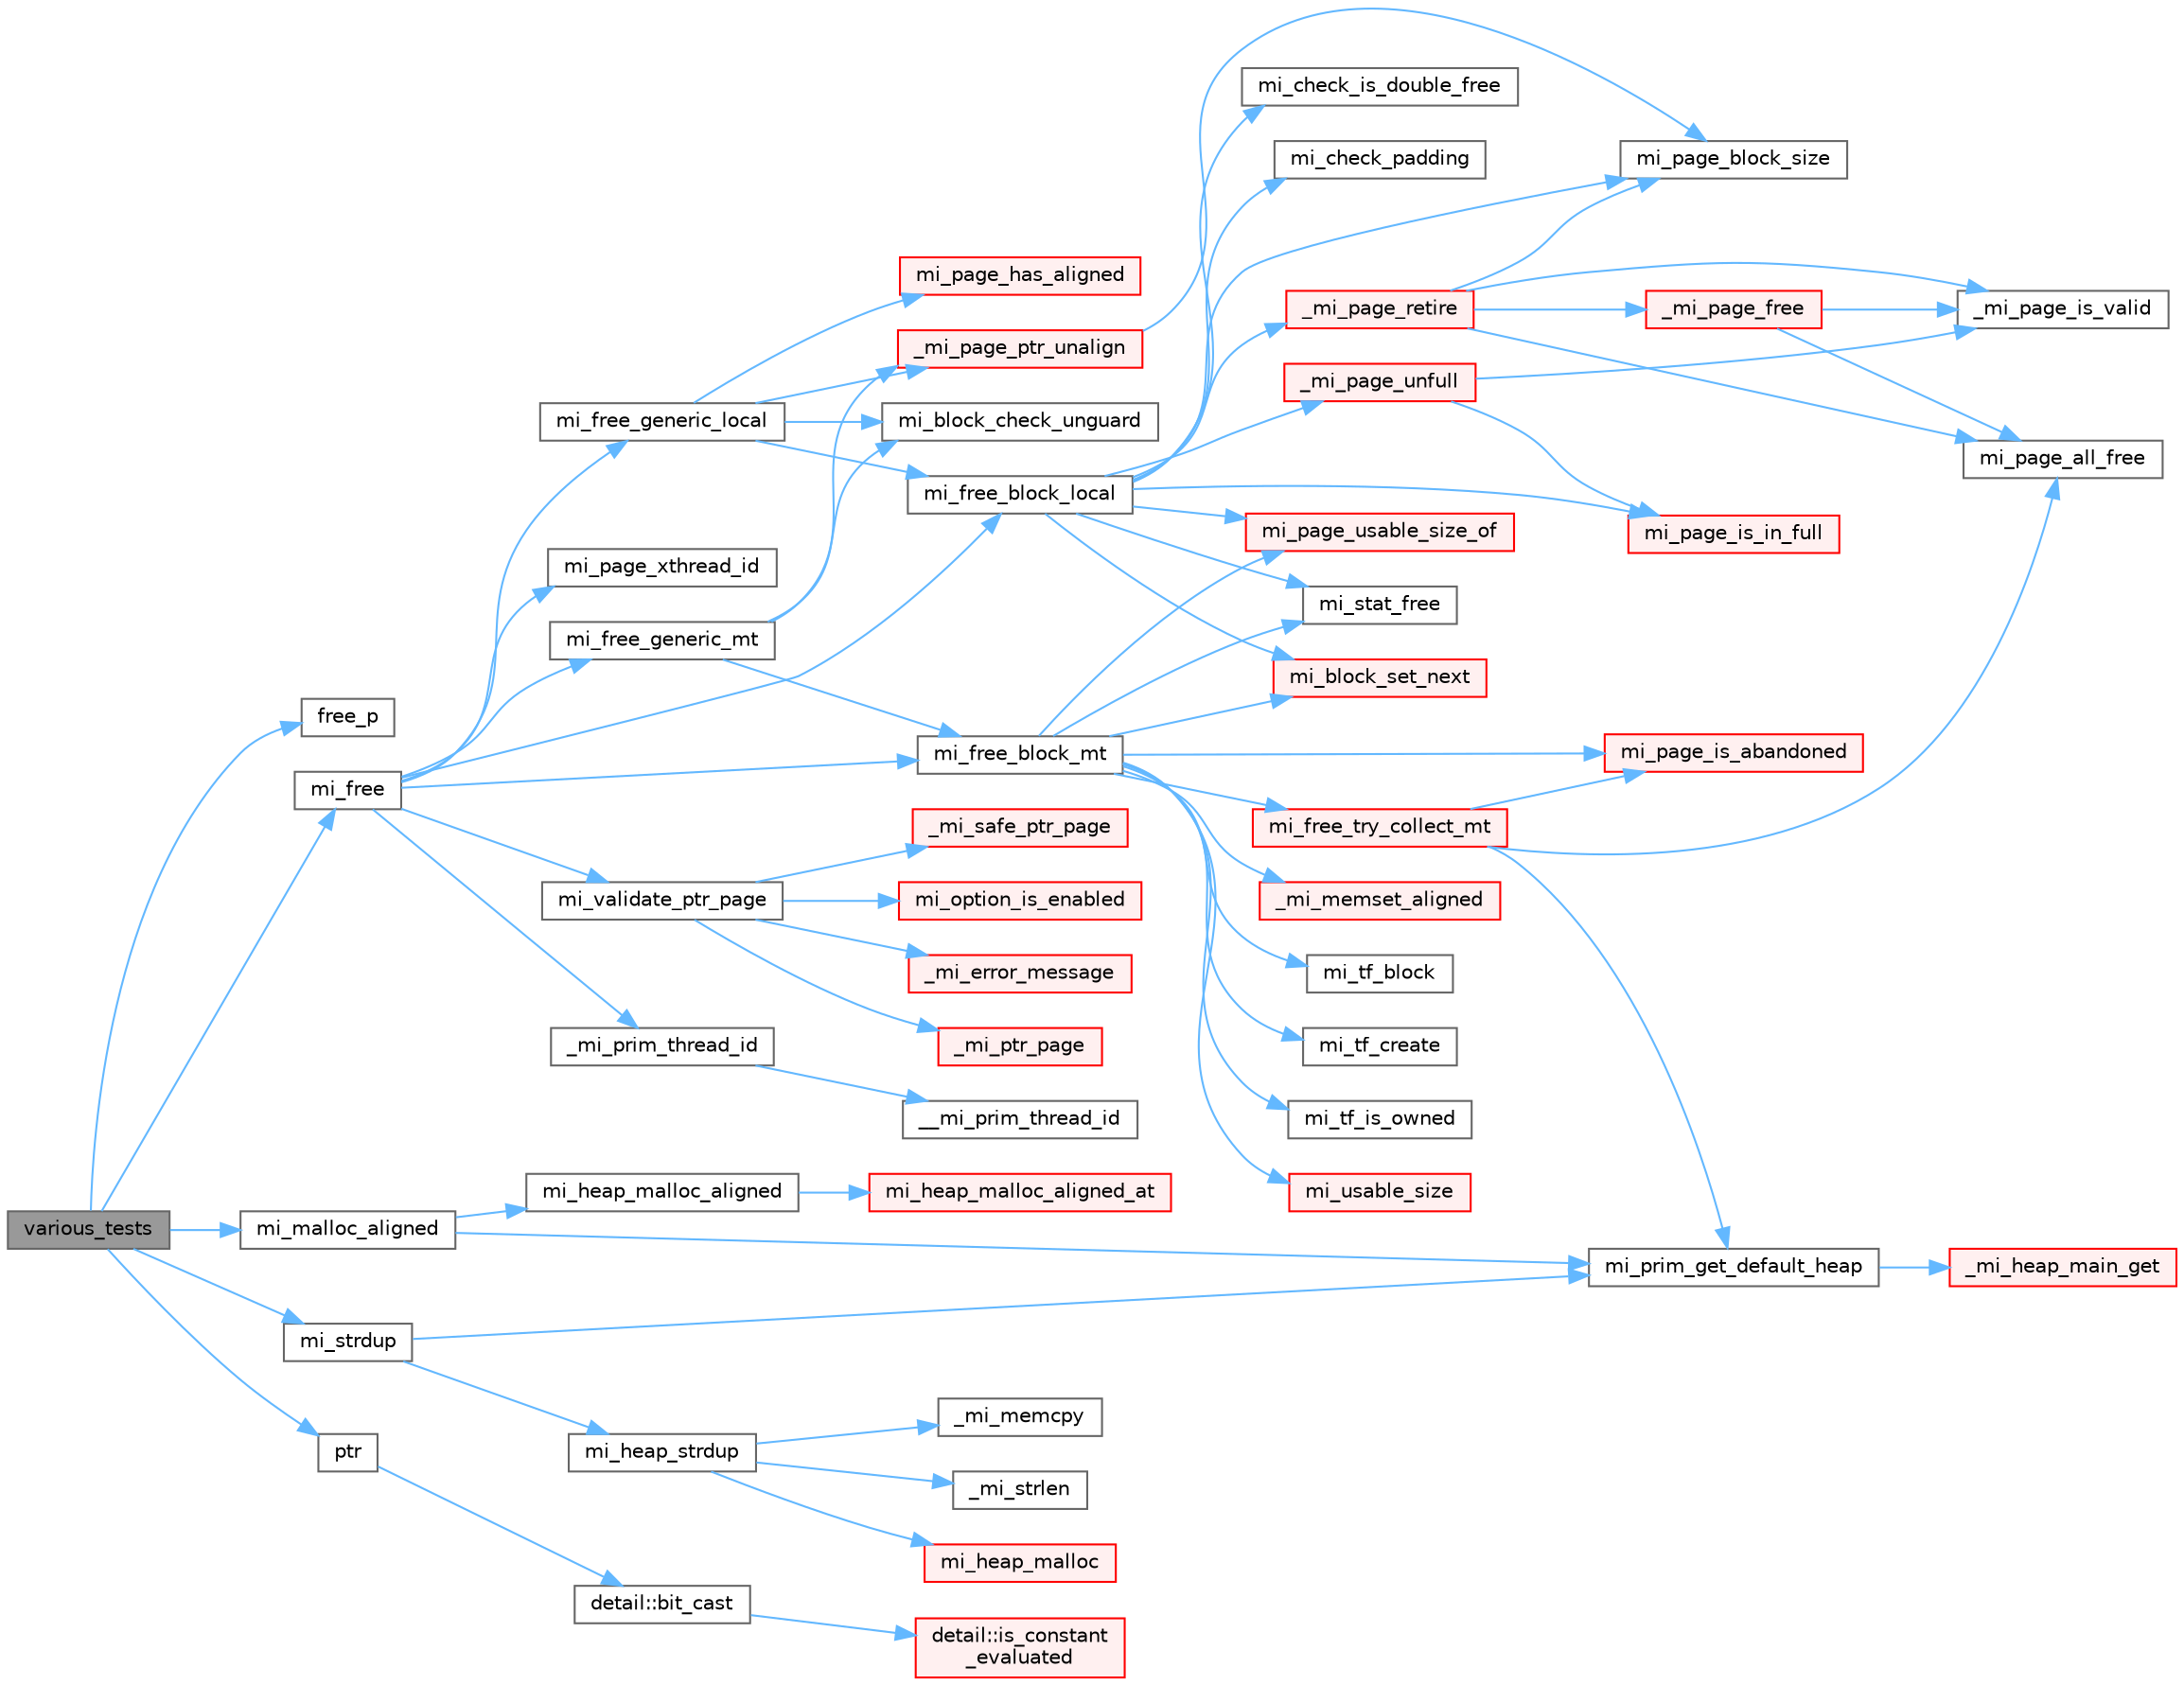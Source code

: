 digraph "various_tests"
{
 // LATEX_PDF_SIZE
  bgcolor="transparent";
  edge [fontname=Helvetica,fontsize=10,labelfontname=Helvetica,labelfontsize=10];
  node [fontname=Helvetica,fontsize=10,shape=box,height=0.2,width=0.4];
  rankdir="LR";
  Node1 [id="Node000001",label="various_tests",height=0.2,width=0.4,color="gray40", fillcolor="grey60", style="filled", fontcolor="black",tooltip=" "];
  Node1 -> Node2 [id="edge67_Node000001_Node000002",color="steelblue1",style="solid",tooltip=" "];
  Node2 [id="Node000002",label="free_p",height=0.2,width=0.4,color="grey40", fillcolor="white", style="filled",URL="$main-override_8cpp.html#a377b334fe1a7096c5aea026083ac96e7",tooltip=" "];
  Node1 -> Node3 [id="edge68_Node000001_Node000003",color="steelblue1",style="solid",tooltip=" "];
  Node3 [id="Node000003",label="mi_free",height=0.2,width=0.4,color="grey40", fillcolor="white", style="filled",URL="$group__malloc.html#gaf2c7b89c327d1f60f59e68b9ea644d95",tooltip=" "];
  Node3 -> Node4 [id="edge69_Node000003_Node000004",color="steelblue1",style="solid",tooltip=" "];
  Node4 [id="Node000004",label="_mi_prim_thread_id",height=0.2,width=0.4,color="grey40", fillcolor="white", style="filled",URL="$prim_8h.html#a3875c92cbb791d0a7c69bc1fd2df6804",tooltip=" "];
  Node4 -> Node5 [id="edge70_Node000004_Node000005",color="steelblue1",style="solid",tooltip=" "];
  Node5 [id="Node000005",label="__mi_prim_thread_id",height=0.2,width=0.4,color="grey40", fillcolor="white", style="filled",URL="$prim_8h.html#a42ea20cb0253ec21dff5f6770927df20",tooltip=" "];
  Node3 -> Node6 [id="edge71_Node000003_Node000006",color="steelblue1",style="solid",tooltip=" "];
  Node6 [id="Node000006",label="mi_free_block_local",height=0.2,width=0.4,color="grey40", fillcolor="white", style="filled",URL="$free_8c.html#a4ea336aeb08fb4786186f6087a751d3c",tooltip=" "];
  Node6 -> Node7 [id="edge72_Node000006_Node000007",color="steelblue1",style="solid",tooltip=" "];
  Node7 [id="Node000007",label="_mi_page_retire",height=0.2,width=0.4,color="red", fillcolor="#FFF0F0", style="filled",URL="$page_8c.html#a54b1e58a3b88604ea8dc4d9220f4c32c",tooltip=" "];
  Node7 -> Node8 [id="edge73_Node000007_Node000008",color="steelblue1",style="solid",tooltip=" "];
  Node8 [id="Node000008",label="_mi_page_free",height=0.2,width=0.4,color="red", fillcolor="#FFF0F0", style="filled",URL="$page_8c.html#a1c5c78a8becee842d5b9444a2ee67a3b",tooltip=" "];
  Node8 -> Node228 [id="edge74_Node000008_Node000228",color="steelblue1",style="solid",tooltip=" "];
  Node228 [id="Node000228",label="_mi_page_is_valid",height=0.2,width=0.4,color="grey40", fillcolor="white", style="filled",URL="$_e_a_s_t_l_2packages_2mimalloc_2include_2mimalloc_2internal_8h.html#af1d572618734511626662f9f7befb8e9",tooltip=" "];
  Node8 -> Node218 [id="edge75_Node000008_Node000218",color="steelblue1",style="solid",tooltip=" "];
  Node218 [id="Node000218",label="mi_page_all_free",height=0.2,width=0.4,color="grey40", fillcolor="white", style="filled",URL="$_e_a_s_t_l_2packages_2mimalloc_2include_2mimalloc_2internal_8h.html#adfd6d23350810ca36986ffbc5459c93d",tooltip=" "];
  Node7 -> Node228 [id="edge76_Node000007_Node000228",color="steelblue1",style="solid",tooltip=" "];
  Node7 -> Node218 [id="edge77_Node000007_Node000218",color="steelblue1",style="solid",tooltip=" "];
  Node7 -> Node178 [id="edge78_Node000007_Node000178",color="steelblue1",style="solid",tooltip=" "];
  Node178 [id="Node000178",label="mi_page_block_size",height=0.2,width=0.4,color="grey40", fillcolor="white", style="filled",URL="$_e_a_s_t_l_2packages_2mimalloc_2include_2mimalloc_2internal_8h.html#a6134893990c1f09da2b40092ceecc780",tooltip=" "];
  Node6 -> Node246 [id="edge79_Node000006_Node000246",color="steelblue1",style="solid",tooltip=" "];
  Node246 [id="Node000246",label="_mi_page_unfull",height=0.2,width=0.4,color="red", fillcolor="#FFF0F0", style="filled",URL="$page_8c.html#a56fb2dd5b89d7848f041fc2f9ad189a0",tooltip=" "];
  Node246 -> Node228 [id="edge80_Node000246_Node000228",color="steelblue1",style="solid",tooltip=" "];
  Node246 -> Node232 [id="edge81_Node000246_Node000232",color="steelblue1",style="solid",tooltip=" "];
  Node232 [id="Node000232",label="mi_page_is_in_full",height=0.2,width=0.4,color="red", fillcolor="#FFF0F0", style="filled",URL="$_e_a_s_t_l_2packages_2mimalloc_2include_2mimalloc_2internal_8h.html#a250f4d0710309fb1cff782cd06644842",tooltip=" "];
  Node6 -> Node249 [id="edge82_Node000006_Node000249",color="steelblue1",style="solid",tooltip=" "];
  Node249 [id="Node000249",label="mi_block_set_next",height=0.2,width=0.4,color="red", fillcolor="#FFF0F0", style="filled",URL="$_e_a_s_t_l_2packages_2mimalloc_2include_2mimalloc_2internal_8h.html#ac7b440a922454c163ed1139aac9b946d",tooltip=" "];
  Node6 -> Node253 [id="edge83_Node000006_Node000253",color="steelblue1",style="solid",tooltip=" "];
  Node253 [id="Node000253",label="mi_check_is_double_free",height=0.2,width=0.4,color="grey40", fillcolor="white", style="filled",URL="$free_8c.html#ad23f1572e5f6b82c4c59a43fb9f0595d",tooltip=" "];
  Node6 -> Node254 [id="edge84_Node000006_Node000254",color="steelblue1",style="solid",tooltip=" "];
  Node254 [id="Node000254",label="mi_check_padding",height=0.2,width=0.4,color="grey40", fillcolor="white", style="filled",URL="$free_8c.html#a607d73b1962b5676b5fb0a58d0eda6d8",tooltip=" "];
  Node6 -> Node178 [id="edge85_Node000006_Node000178",color="steelblue1",style="solid",tooltip=" "];
  Node6 -> Node232 [id="edge86_Node000006_Node000232",color="steelblue1",style="solid",tooltip=" "];
  Node6 -> Node255 [id="edge87_Node000006_Node000255",color="steelblue1",style="solid",tooltip=" "];
  Node255 [id="Node000255",label="mi_page_usable_size_of",height=0.2,width=0.4,color="red", fillcolor="#FFF0F0", style="filled",URL="$free_8c.html#a26335e66b160c5319806a2e33f7b70e7",tooltip=" "];
  Node6 -> Node257 [id="edge88_Node000006_Node000257",color="steelblue1",style="solid",tooltip=" "];
  Node257 [id="Node000257",label="mi_stat_free",height=0.2,width=0.4,color="grey40", fillcolor="white", style="filled",URL="$free_8c.html#a559045bfe8e993e8ee3e7aef40cf1e35",tooltip=" "];
  Node3 -> Node258 [id="edge89_Node000003_Node000258",color="steelblue1",style="solid",tooltip=" "];
  Node258 [id="Node000258",label="mi_free_block_mt",height=0.2,width=0.4,color="grey40", fillcolor="white", style="filled",URL="$free_8c.html#af5ffcf95b8bfc34e499ae3b203e72475",tooltip=" "];
  Node258 -> Node141 [id="edge90_Node000258_Node000141",color="steelblue1",style="solid",tooltip=" "];
  Node141 [id="Node000141",label="_mi_memset_aligned",height=0.2,width=0.4,color="red", fillcolor="#FFF0F0", style="filled",URL="$_e_a_s_t_l_2packages_2mimalloc_2include_2mimalloc_2internal_8h.html#a770dbf90c89e7e7761f2f99c0fc28115",tooltip=" "];
  Node258 -> Node249 [id="edge91_Node000258_Node000249",color="steelblue1",style="solid",tooltip=" "];
  Node258 -> Node259 [id="edge92_Node000258_Node000259",color="steelblue1",style="solid",tooltip=" "];
  Node259 [id="Node000259",label="mi_free_try_collect_mt",height=0.2,width=0.4,color="red", fillcolor="#FFF0F0", style="filled",URL="$free_8c.html#a95d8dc8cc63abfde145fac55e9353d24",tooltip=" "];
  Node259 -> Node218 [id="edge93_Node000259_Node000218",color="steelblue1",style="solid",tooltip=" "];
  Node259 -> Node222 [id="edge94_Node000259_Node000222",color="steelblue1",style="solid",tooltip=" "];
  Node222 [id="Node000222",label="mi_page_is_abandoned",height=0.2,width=0.4,color="red", fillcolor="#FFF0F0", style="filled",URL="$_e_a_s_t_l_2packages_2mimalloc_2include_2mimalloc_2internal_8h.html#aa75f964d916bd58a37861b88491c51fb",tooltip=" "];
  Node259 -> Node268 [id="edge95_Node000259_Node000268",color="steelblue1",style="solid",tooltip=" "];
  Node268 [id="Node000268",label="mi_prim_get_default_heap",height=0.2,width=0.4,color="grey40", fillcolor="white", style="filled",URL="$prim_8h.html#a986e62564728229db3ccecbd6e97fd98",tooltip=" "];
  Node268 -> Node269 [id="edge96_Node000268_Node000269",color="steelblue1",style="solid",tooltip=" "];
  Node269 [id="Node000269",label="_mi_heap_main_get",height=0.2,width=0.4,color="red", fillcolor="#FFF0F0", style="filled",URL="$_e_a_s_t_l_2packages_2mimalloc_2src_2init_8c.html#a1feeb4148fb048caf23361152895a55c",tooltip=" "];
  Node258 -> Node222 [id="edge97_Node000258_Node000222",color="steelblue1",style="solid",tooltip=" "];
  Node258 -> Node255 [id="edge98_Node000258_Node000255",color="steelblue1",style="solid",tooltip=" "];
  Node258 -> Node257 [id="edge99_Node000258_Node000257",color="steelblue1",style="solid",tooltip=" "];
  Node258 -> Node308 [id="edge100_Node000258_Node000308",color="steelblue1",style="solid",tooltip=" "];
  Node308 [id="Node000308",label="mi_tf_block",height=0.2,width=0.4,color="grey40", fillcolor="white", style="filled",URL="$_e_a_s_t_l_2packages_2mimalloc_2include_2mimalloc_2internal_8h.html#a68f9b45db9fe19930366d0e473bdf791",tooltip=" "];
  Node258 -> Node309 [id="edge101_Node000258_Node000309",color="steelblue1",style="solid",tooltip=" "];
  Node309 [id="Node000309",label="mi_tf_create",height=0.2,width=0.4,color="grey40", fillcolor="white", style="filled",URL="$_e_a_s_t_l_2packages_2mimalloc_2include_2mimalloc_2internal_8h.html#ae5ecd5e45278bd147fbe6720cba0f323",tooltip=" "];
  Node258 -> Node227 [id="edge102_Node000258_Node000227",color="steelblue1",style="solid",tooltip=" "];
  Node227 [id="Node000227",label="mi_tf_is_owned",height=0.2,width=0.4,color="grey40", fillcolor="white", style="filled",URL="$_e_a_s_t_l_2packages_2mimalloc_2include_2mimalloc_2internal_8h.html#aa501cc20d36064923e3d70c4a08879c4",tooltip=" "];
  Node258 -> Node321 [id="edge103_Node000258_Node000321",color="steelblue1",style="solid",tooltip=" "];
  Node321 [id="Node000321",label="mi_usable_size",height=0.2,width=0.4,color="red", fillcolor="#FFF0F0", style="filled",URL="$free_8c.html#ad4efa3dd9163181d18af0361e45dac86",tooltip=" "];
  Node3 -> Node327 [id="edge104_Node000003_Node000327",color="steelblue1",style="solid",tooltip=" "];
  Node327 [id="Node000327",label="mi_free_generic_local",height=0.2,width=0.4,color="grey40", fillcolor="white", style="filled",URL="$free_8c.html#a2e61936ec89160d051a72f0d1f95424f",tooltip=" "];
  Node327 -> Node325 [id="edge105_Node000327_Node000325",color="steelblue1",style="solid",tooltip=" "];
  Node325 [id="Node000325",label="_mi_page_ptr_unalign",height=0.2,width=0.4,color="red", fillcolor="#FFF0F0", style="filled",URL="$free_8c.html#a02c896f799e571b628b2d7747ca9f771",tooltip=" "];
  Node325 -> Node178 [id="edge106_Node000325_Node000178",color="steelblue1",style="solid",tooltip=" "];
  Node327 -> Node328 [id="edge107_Node000327_Node000328",color="steelblue1",style="solid",tooltip=" "];
  Node328 [id="Node000328",label="mi_block_check_unguard",height=0.2,width=0.4,color="grey40", fillcolor="white", style="filled",URL="$free_8c.html#a9faffbac5f73a12ca8d2567027a1c43a",tooltip=" "];
  Node327 -> Node6 [id="edge108_Node000327_Node000006",color="steelblue1",style="solid",tooltip=" "];
  Node327 -> Node323 [id="edge109_Node000327_Node000323",color="steelblue1",style="solid",tooltip=" "];
  Node323 [id="Node000323",label="mi_page_has_aligned",height=0.2,width=0.4,color="red", fillcolor="#FFF0F0", style="filled",URL="$_e_a_s_t_l_2packages_2mimalloc_2include_2mimalloc_2internal_8h.html#ae0b5641b1e2fabf59c84685e08520852",tooltip=" "];
  Node3 -> Node329 [id="edge110_Node000003_Node000329",color="steelblue1",style="solid",tooltip=" "];
  Node329 [id="Node000329",label="mi_free_generic_mt",height=0.2,width=0.4,color="grey40", fillcolor="white", style="filled",URL="$free_8c.html#acc3316883c1cf74f78cb41e5d1b46ced",tooltip=" "];
  Node329 -> Node325 [id="edge111_Node000329_Node000325",color="steelblue1",style="solid",tooltip=" "];
  Node329 -> Node328 [id="edge112_Node000329_Node000328",color="steelblue1",style="solid",tooltip=" "];
  Node329 -> Node258 [id="edge113_Node000329_Node000258",color="steelblue1",style="solid",tooltip=" "];
  Node3 -> Node224 [id="edge114_Node000003_Node000224",color="steelblue1",style="solid",tooltip=" "];
  Node224 [id="Node000224",label="mi_page_xthread_id",height=0.2,width=0.4,color="grey40", fillcolor="white", style="filled",URL="$_e_a_s_t_l_2packages_2mimalloc_2include_2mimalloc_2internal_8h.html#af15a53be4fb9aa00af3c25632b1b1dac",tooltip=" "];
  Node3 -> Node326 [id="edge115_Node000003_Node000326",color="steelblue1",style="solid",tooltip=" "];
  Node326 [id="Node000326",label="mi_validate_ptr_page",height=0.2,width=0.4,color="grey40", fillcolor="white", style="filled",URL="$free_8c.html#a3c325fa47ff6342dca1b913607844b93",tooltip=" "];
  Node326 -> Node137 [id="edge116_Node000326_Node000137",color="steelblue1",style="solid",tooltip=" "];
  Node137 [id="Node000137",label="_mi_error_message",height=0.2,width=0.4,color="red", fillcolor="#FFF0F0", style="filled",URL="$options_8c.html#a2bebc073bcaac71658e57bb260c2e426",tooltip=" "];
  Node326 -> Node211 [id="edge117_Node000326_Node000211",color="steelblue1",style="solid",tooltip=" "];
  Node211 [id="Node000211",label="_mi_ptr_page",height=0.2,width=0.4,color="red", fillcolor="#FFF0F0", style="filled",URL="$_e_a_s_t_l_2packages_2mimalloc_2include_2mimalloc_2internal_8h.html#acd84a462a2045538d19ecc56e6cc29f6",tooltip=" "];
  Node326 -> Node215 [id="edge118_Node000326_Node000215",color="steelblue1",style="solid",tooltip=" "];
  Node215 [id="Node000215",label="_mi_safe_ptr_page",height=0.2,width=0.4,color="red", fillcolor="#FFF0F0", style="filled",URL="$page-map_8c.html#aa93d85305e51471aa1951ab818628a63",tooltip=" "];
  Node326 -> Node30 [id="edge119_Node000326_Node000030",color="steelblue1",style="solid",tooltip=" "];
  Node30 [id="Node000030",label="mi_option_is_enabled",height=0.2,width=0.4,color="red", fillcolor="#FFF0F0", style="filled",URL="$group__options.html#ga459ad98f18b3fc9275474807fe0ca188",tooltip=" "];
  Node1 -> Node330 [id="edge120_Node000001_Node000330",color="steelblue1",style="solid",tooltip=" "];
  Node330 [id="Node000330",label="mi_malloc_aligned",height=0.2,width=0.4,color="grey40", fillcolor="white", style="filled",URL="$group__aligned.html#ga69578ff1a98ca16e1dcd02c0995cd65c",tooltip=" "];
  Node330 -> Node331 [id="edge121_Node000330_Node000331",color="steelblue1",style="solid",tooltip=" "];
  Node331 [id="Node000331",label="mi_heap_malloc_aligned",height=0.2,width=0.4,color="grey40", fillcolor="white", style="filled",URL="$group__heap.html#ga33f4f05b7fea7af2113c62a4bf882cc5",tooltip=" "];
  Node331 -> Node332 [id="edge122_Node000331_Node000332",color="steelblue1",style="solid",tooltip=" "];
  Node332 [id="Node000332",label="mi_heap_malloc_aligned_at",height=0.2,width=0.4,color="red", fillcolor="#FFF0F0", style="filled",URL="$group__heap.html#gae7ffc045c3996497a7f3a5f6fe7b8aaa",tooltip=" "];
  Node330 -> Node268 [id="edge123_Node000330_Node000268",color="steelblue1",style="solid",tooltip=" "];
  Node1 -> Node495 [id="edge124_Node000001_Node000495",color="steelblue1",style="solid",tooltip=" "];
  Node495 [id="Node000495",label="mi_strdup",height=0.2,width=0.4,color="grey40", fillcolor="white", style="filled",URL="$group__malloc.html#ga245ac90ebc2cfdd17de599e5fea59889",tooltip=" "];
  Node495 -> Node496 [id="edge125_Node000495_Node000496",color="steelblue1",style="solid",tooltip=" "];
  Node496 [id="Node000496",label="mi_heap_strdup",height=0.2,width=0.4,color="grey40", fillcolor="white", style="filled",URL="$group__heap.html#ga5754e09ccc51dd6bc73885bb6ea21b7a",tooltip=" "];
  Node496 -> Node444 [id="edge126_Node000496_Node000444",color="steelblue1",style="solid",tooltip=" "];
  Node444 [id="Node000444",label="_mi_memcpy",height=0.2,width=0.4,color="grey40", fillcolor="white", style="filled",URL="$_e_a_s_t_l_2packages_2mimalloc_2include_2mimalloc_2internal_8h.html#aced8405f24c39af46117066bb1633924",tooltip=" "];
  Node496 -> Node23 [id="edge127_Node000496_Node000023",color="steelblue1",style="solid",tooltip=" "];
  Node23 [id="Node000023",label="_mi_strlen",height=0.2,width=0.4,color="grey40", fillcolor="white", style="filled",URL="$libc_8c.html#a70fc9bbb723b024221706d118be42bfc",tooltip=" "];
  Node496 -> Node497 [id="edge128_Node000496_Node000497",color="steelblue1",style="solid",tooltip=" "];
  Node497 [id="Node000497",label="mi_heap_malloc",height=0.2,width=0.4,color="red", fillcolor="#FFF0F0", style="filled",URL="$group__heap.html#gab374e206c7034e0d899fb934e4f4a863",tooltip=" "];
  Node495 -> Node268 [id="edge129_Node000495_Node000268",color="steelblue1",style="solid",tooltip=" "];
  Node1 -> Node498 [id="edge130_Node000001_Node000498",color="steelblue1",style="solid",tooltip=" "];
  Node498 [id="Node000498",label="ptr",height=0.2,width=0.4,color="grey40", fillcolor="white", style="filled",URL="$spdlog_2include_2spdlog_2fmt_2bundled_2format_8h.html#adb6e274f8eb0b74b2865215e1b49c535",tooltip=" "];
  Node498 -> Node499 [id="edge131_Node000498_Node000499",color="steelblue1",style="solid",tooltip=" "];
  Node499 [id="Node000499",label="detail::bit_cast",height=0.2,width=0.4,color="grey40", fillcolor="white", style="filled",URL="$namespacedetail.html#a13855d666ae097f8d0343395183e3b47",tooltip=" "];
  Node499 -> Node500 [id="edge132_Node000499_Node000500",color="steelblue1",style="solid",tooltip=" "];
  Node500 [id="Node000500",label="detail::is_constant\l_evaluated",height=0.2,width=0.4,color="red", fillcolor="#FFF0F0", style="filled",URL="$namespacedetail.html#a75ed2634319883d038944529dbb954e2",tooltip=" "];
}
